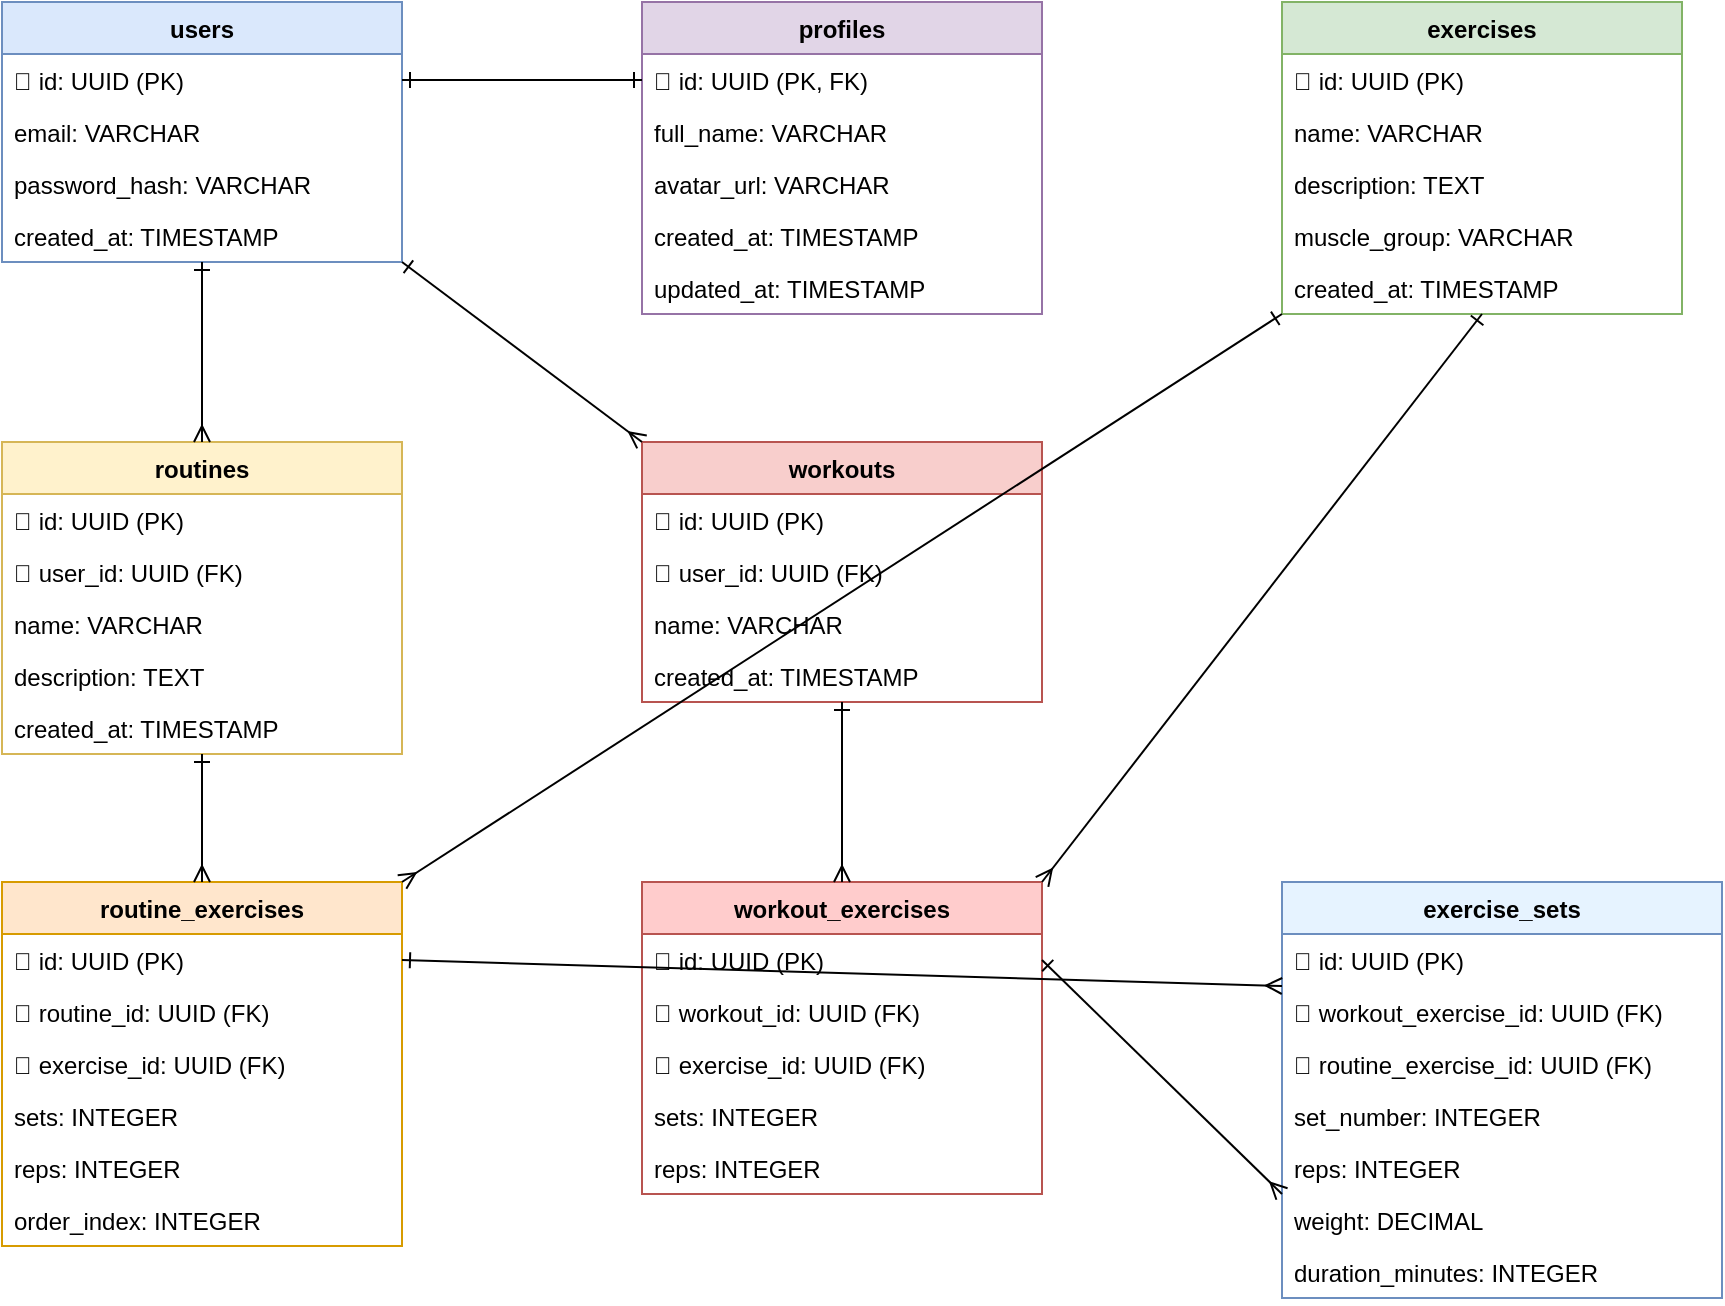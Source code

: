 <mxfile version="21.7.5" type="device">
  <diagram id="database-schema" name="Database Schema">
    <mxGraphModel dx="1422" dy="762" grid="1" gridSize="10" guides="1" tooltips="1" connect="1" arrows="1" fold="1" page="1" pageScale="1" pageWidth="1169" pageHeight="827" math="0" shadow="0">
      <root>
        <mxCell id="0" />
        <mxCell id="1" parent="0" />
        
        <!-- Users Table -->
        <mxCell id="users" value="users" style="swimlane;fontStyle=1;align=center;verticalAlign=top;childLayout=stackLayout;horizontal=1;startSize=26;horizontalStack=0;resizeParent=1;resizeParentMax=0;resizeLast=0;collapsible=1;marginBottom=0;whiteSpace=wrap;html=1;fillColor=#dae8fc;strokeColor=#6c8ebf;" vertex="1" parent="1">
          <mxGeometry x="80" y="80" width="200" height="130" as="geometry" />
        </mxCell>
        <mxCell id="users-id" value="🔑 id: UUID (PK)" style="text;strokeColor=none;fillColor=none;align=left;verticalAlign=top;spacingLeft=4;spacingRight=4;overflow=hidden;rotatable=0;points=[[0,0.5],[1,0.5]];portConstraint=eastwest;whiteSpace=wrap;html=1;" vertex="1" parent="users">
          <mxGeometry y="26" width="200" height="26" as="geometry" />
        </mxCell>
        <mxCell id="users-email" value="email: VARCHAR" style="text;strokeColor=none;fillColor=none;align=left;verticalAlign=top;spacingLeft=4;spacingRight=4;overflow=hidden;rotatable=0;points=[[0,0.5],[1,0.5]];portConstraint=eastwest;whiteSpace=wrap;html=1;" vertex="1" parent="users">
          <mxGeometry y="52" width="200" height="26" as="geometry" />
        </mxCell>
        <mxCell id="users-password" value="password_hash: VARCHAR" style="text;strokeColor=none;fillColor=none;align=left;verticalAlign=top;spacingLeft=4;spacingRight=4;overflow=hidden;rotatable=0;points=[[0,0.5],[1,0.5]];portConstraint=eastwest;whiteSpace=wrap;html=1;" vertex="1" parent="users">
          <mxGeometry y="78" width="200" height="26" as="geometry" />
        </mxCell>
        <mxCell id="users-created" value="created_at: TIMESTAMP" style="text;strokeColor=none;fillColor=none;align=left;verticalAlign=top;spacingLeft=4;spacingRight=4;overflow=hidden;rotatable=0;points=[[0,0.5],[1,0.5]];portConstraint=eastwest;whiteSpace=wrap;html=1;" vertex="1" parent="users">
          <mxGeometry y="104" width="200" height="26" as="geometry" />
        </mxCell>

        <!-- Profiles Table -->
        <mxCell id="profiles" value="profiles" style="swimlane;fontStyle=1;align=center;verticalAlign=top;childLayout=stackLayout;horizontal=1;startSize=26;horizontalStack=0;resizeParent=1;resizeParentMax=0;resizeLast=0;collapsible=1;marginBottom=0;whiteSpace=wrap;html=1;fillColor=#e1d5e7;strokeColor=#9673a6;" vertex="1" parent="1">
          <mxGeometry x="400" y="80" width="200" height="156" as="geometry" />
        </mxCell>
        <mxCell id="profiles-id" value="🔑 id: UUID (PK, FK)" style="text;strokeColor=none;fillColor=none;align=left;verticalAlign=top;spacingLeft=4;spacingRight=4;overflow=hidden;rotatable=0;points=[[0,0.5],[1,0.5]];portConstraint=eastwest;whiteSpace=wrap;html=1;" vertex="1" parent="profiles">
          <mxGeometry y="26" width="200" height="26" as="geometry" />
        </mxCell>
        <mxCell id="profiles-name" value="full_name: VARCHAR" style="text;strokeColor=none;fillColor=none;align=left;verticalAlign=top;spacingLeft=4;spacingRight=4;overflow=hidden;rotatable=0;points=[[0,0.5],[1,0.5]];portConstraint=eastwest;whiteSpace=wrap;html=1;" vertex="1" parent="profiles">
          <mxGeometry y="52" width="200" height="26" as="geometry" />
        </mxCell>
        <mxCell id="profiles-avatar" value="avatar_url: VARCHAR" style="text;strokeColor=none;fillColor=none;align=left;verticalAlign=top;spacingLeft=4;spacingRight=4;overflow=hidden;rotatable=0;points=[[0,0.5],[1,0.5]];portConstraint=eastwest;whiteSpace=wrap;html=1;" vertex="1" parent="profiles">
          <mxGeometry y="78" width="200" height="26" as="geometry" />
        </mxCell>
        <mxCell id="profiles-created" value="created_at: TIMESTAMP" style="text;strokeColor=none;fillColor=none;align=left;verticalAlign=top;spacingLeft=4;spacingRight=4;overflow=hidden;rotatable=0;points=[[0,0.5],[1,0.5]];portConstraint=eastwest;whiteSpace=wrap;html=1;" vertex="1" parent="profiles">
          <mxGeometry y="104" width="200" height="26" as="geometry" />
        </mxCell>
        <mxCell id="profiles-updated" value="updated_at: TIMESTAMP" style="text;strokeColor=none;fillColor=none;align=left;verticalAlign=top;spacingLeft=4;spacingRight=4;overflow=hidden;rotatable=0;points=[[0,0.5],[1,0.5]];portConstraint=eastwest;whiteSpace=wrap;html=1;" vertex="1" parent="profiles">
          <mxGeometry y="130" width="200" height="26" as="geometry" />
        </mxCell>

        <!-- Exercises Table -->
        <mxCell id="exercises" value="exercises" style="swimlane;fontStyle=1;align=center;verticalAlign=top;childLayout=stackLayout;horizontal=1;startSize=26;horizontalStack=0;resizeParent=1;resizeParentMax=0;resizeLast=0;collapsible=1;marginBottom=0;whiteSpace=wrap;html=1;fillColor=#d5e8d4;strokeColor=#82b366;" vertex="1" parent="1">
          <mxGeometry x="720" y="80" width="200" height="156" as="geometry" />
        </mxCell>
        <mxCell id="exercises-id" value="🔑 id: UUID (PK)" style="text;strokeColor=none;fillColor=none;align=left;verticalAlign=top;spacingLeft=4;spacingRight=4;overflow=hidden;rotatable=0;points=[[0,0.5],[1,0.5]];portConstraint=eastwest;whiteSpace=wrap;html=1;" vertex="1" parent="exercises">
          <mxGeometry y="26" width="200" height="26" as="geometry" />
        </mxCell>
        <mxCell id="exercises-name" value="name: VARCHAR" style="text;strokeColor=none;fillColor=none;align=left;verticalAlign=top;spacingLeft=4;spacingRight=4;overflow=hidden;rotatable=0;points=[[0,0.5],[1,0.5]];portConstraint=eastwest;whiteSpace=wrap;html=1;" vertex="1" parent="exercises">
          <mxGeometry y="52" width="200" height="26" as="geometry" />
        </mxCell>
        <mxCell id="exercises-description" value="description: TEXT" style="text;strokeColor=none;fillColor=none;align=left;verticalAlign=top;spacingLeft=4;spacingRight=4;overflow=hidden;rotatable=0;points=[[0,0.5],[1,0.5]];portConstraint=eastwest;whiteSpace=wrap;html=1;" vertex="1" parent="exercises">
          <mxGeometry y="78" width="200" height="26" as="geometry" />
        </mxCell>
        <mxCell id="exercises-muscle" value="muscle_group: VARCHAR" style="text;strokeColor=none;fillColor=none;align=left;verticalAlign=top;spacingLeft=4;spacingRight=4;overflow=hidden;rotatable=0;points=[[0,0.5],[1,0.5]];portConstraint=eastwest;whiteSpace=wrap;html=1;" vertex="1" parent="exercises">
          <mxGeometry y="104" width="200" height="26" as="geometry" />
        </mxCell>
        <mxCell id="exercises-created" value="created_at: TIMESTAMP" style="text;strokeColor=none;fillColor=none;align=left;verticalAlign=top;spacingLeft=4;spacingRight=4;overflow=hidden;rotatable=0;points=[[0,0.5],[1,0.5]];portConstraint=eastwest;whiteSpace=wrap;html=1;" vertex="1" parent="exercises">
          <mxGeometry y="130" width="200" height="26" as="geometry" />
        </mxCell>

        <!-- Routines Table -->
        <mxCell id="routines" value="routines" style="swimlane;fontStyle=1;align=center;verticalAlign=top;childLayout=stackLayout;horizontal=1;startSize=26;horizontalStack=0;resizeParent=1;resizeParentMax=0;resizeLast=0;collapsible=1;marginBottom=0;whiteSpace=wrap;html=1;fillColor=#fff2cc;strokeColor=#d6b656;" vertex="1" parent="1">
          <mxGeometry x="80" y="300" width="200" height="156" as="geometry" />
        </mxCell>
        <mxCell id="routines-id" value="🔑 id: UUID (PK)" style="text;strokeColor=none;fillColor=none;align=left;verticalAlign=top;spacingLeft=4;spacingRight=4;overflow=hidden;rotatable=0;points=[[0,0.5],[1,0.5]];portConstraint=eastwest;whiteSpace=wrap;html=1;" vertex="1" parent="routines">
          <mxGeometry y="26" width="200" height="26" as="geometry" />
        </mxCell>
        <mxCell id="routines-user" value="🔗 user_id: UUID (FK)" style="text;strokeColor=none;fillColor=none;align=left;verticalAlign=top;spacingLeft=4;spacingRight=4;overflow=hidden;rotatable=0;points=[[0,0.5],[1,0.5]];portConstraint=eastwest;whiteSpace=wrap;html=1;" vertex="1" parent="routines">
          <mxGeometry y="52" width="200" height="26" as="geometry" />
        </mxCell>
        <mxCell id="routines-name" value="name: VARCHAR" style="text;strokeColor=none;fillColor=none;align=left;verticalAlign=top;spacingLeft=4;spacingRight=4;overflow=hidden;rotatable=0;points=[[0,0.5],[1,0.5]];portConstraint=eastwest;whiteSpace=wrap;html=1;" vertex="1" parent="routines">
          <mxGeometry y="78" width="200" height="26" as="geometry" />
        </mxCell>
        <mxCell id="routines-description" value="description: TEXT" style="text;strokeColor=none;fillColor=none;align=left;verticalAlign=top;spacingLeft=4;spacingRight=4;overflow=hidden;rotatable=0;points=[[0,0.5],[1,0.5]];portConstraint=eastwest;whiteSpace=wrap;html=1;" vertex="1" parent="routines">
          <mxGeometry y="104" width="200" height="26" as="geometry" />
        </mxCell>
        <mxCell id="routines-created" value="created_at: TIMESTAMP" style="text;strokeColor=none;fillColor=none;align=left;verticalAlign=top;spacingLeft=4;spacingRight=4;overflow=hidden;rotatable=0;points=[[0,0.5],[1,0.5]];portConstraint=eastwest;whiteSpace=wrap;html=1;" vertex="1" parent="routines">
          <mxGeometry y="130" width="200" height="26" as="geometry" />
        </mxCell>

        <!-- Workouts Table -->
        <mxCell id="workouts" value="workouts" style="swimlane;fontStyle=1;align=center;verticalAlign=top;childLayout=stackLayout;horizontal=1;startSize=26;horizontalStack=0;resizeParent=1;resizeParentMax=0;resizeLast=0;collapsible=1;marginBottom=0;whiteSpace=wrap;html=1;fillColor=#f8cecc;strokeColor=#b85450;" vertex="1" parent="1">
          <mxGeometry x="400" y="300" width="200" height="130" as="geometry" />
        </mxCell>
        <mxCell id="workouts-id" value="🔑 id: UUID (PK)" style="text;strokeColor=none;fillColor=none;align=left;verticalAlign=top;spacingLeft=4;spacingRight=4;overflow=hidden;rotatable=0;points=[[0,0.5],[1,0.5]];portConstraint=eastwest;whiteSpace=wrap;html=1;" vertex="1" parent="workouts">
          <mxGeometry y="26" width="200" height="26" as="geometry" />
        </mxCell>
        <mxCell id="workouts-user" value="🔗 user_id: UUID (FK)" style="text;strokeColor=none;fillColor=none;align=left;verticalAlign=top;spacingLeft=4;spacingRight=4;overflow=hidden;rotatable=0;points=[[0,0.5],[1,0.5]];portConstraint=eastwest;whiteSpace=wrap;html=1;" vertex="1" parent="workouts">
          <mxGeometry y="52" width="200" height="26" as="geometry" />
        </mxCell>
        <mxCell id="workouts-name" value="name: VARCHAR" style="text;strokeColor=none;fillColor=none;align=left;verticalAlign=top;spacingLeft=4;spacingRight=4;overflow=hidden;rotatable=0;points=[[0,0.5],[1,0.5]];portConstraint=eastwest;whiteSpace=wrap;html=1;" vertex="1" parent="workouts">
          <mxGeometry y="78" width="200" height="26" as="geometry" />
        </mxCell>
        <mxCell id="workouts-created" value="created_at: TIMESTAMP" style="text;strokeColor=none;fillColor=none;align=left;verticalAlign=top;spacingLeft=4;spacingRight=4;overflow=hidden;rotatable=0;points=[[0,0.5],[1,0.5]];portConstraint=eastwest;whiteSpace=wrap;html=1;" vertex="1" parent="workouts">
          <mxGeometry y="104" width="200" height="26" as="geometry" />
        </mxCell>

        <!-- Routine Exercises Table -->
        <mxCell id="routine-exercises" value="routine_exercises" style="swimlane;fontStyle=1;align=center;verticalAlign=top;childLayout=stackLayout;horizontal=1;startSize=26;horizontalStack=0;resizeParent=1;resizeParentMax=0;resizeLast=0;collapsible=1;marginBottom=0;whiteSpace=wrap;html=1;fillColor=#ffe6cc;strokeColor=#d79b00;" vertex="1" parent="1">
          <mxGeometry x="80" y="520" width="200" height="182" as="geometry" />
        </mxCell>
        <mxCell id="routine-exercises-id" value="🔑 id: UUID (PK)" style="text;strokeColor=none;fillColor=none;align=left;verticalAlign=top;spacingLeft=4;spacingRight=4;overflow=hidden;rotatable=0;points=[[0,0.5],[1,0.5]];portConstraint=eastwest;whiteSpace=wrap;html=1;" vertex="1" parent="routine-exercises">
          <mxGeometry y="26" width="200" height="26" as="geometry" />
        </mxCell>
        <mxCell id="routine-exercises-routine" value="🔗 routine_id: UUID (FK)" style="text;strokeColor=none;fillColor=none;align=left;verticalAlign=top;spacingLeft=4;spacingRight=4;overflow=hidden;rotatable=0;points=[[0,0.5],[1,0.5]];portConstraint=eastwest;whiteSpace=wrap;html=1;" vertex="1" parent="routine-exercises">
          <mxGeometry y="52" width="200" height="26" as="geometry" />
        </mxCell>
        <mxCell id="routine-exercises-exercise" value="🔗 exercise_id: UUID (FK)" style="text;strokeColor=none;fillColor=none;align=left;verticalAlign=top;spacingLeft=4;spacingRight=4;overflow=hidden;rotatable=0;points=[[0,0.5],[1,0.5]];portConstraint=eastwest;whiteSpace=wrap;html=1;" vertex="1" parent="routine-exercises">
          <mxGeometry y="78" width="200" height="26" as="geometry" />
        </mxCell>
        <mxCell id="routine-exercises-sets" value="sets: INTEGER" style="text;strokeColor=none;fillColor=none;align=left;verticalAlign=top;spacingLeft=4;spacingRight=4;overflow=hidden;rotatable=0;points=[[0,0.5],[1,0.5]];portConstraint=eastwest;whiteSpace=wrap;html=1;" vertex="1" parent="routine-exercises">
          <mxGeometry y="104" width="200" height="26" as="geometry" />
        </mxCell>
        <mxCell id="routine-exercises-reps" value="reps: INTEGER" style="text;strokeColor=none;fillColor=none;align=left;verticalAlign=top;spacingLeft=4;spacingRight=4;overflow=hidden;rotatable=0;points=[[0,0.5],[1,0.5]];portConstraint=eastwest;whiteSpace=wrap;html=1;" vertex="1" parent="routine-exercises">
          <mxGeometry y="130" width="200" height="26" as="geometry" />
        </mxCell>
        <mxCell id="routine-exercises-order" value="order_index: INTEGER" style="text;strokeColor=none;fillColor=none;align=left;verticalAlign=top;spacingLeft=4;spacingRight=4;overflow=hidden;rotatable=0;points=[[0,0.5],[1,0.5]];portConstraint=eastwest;whiteSpace=wrap;html=1;" vertex="1" parent="routine-exercises">
          <mxGeometry y="156" width="200" height="26" as="geometry" />
        </mxCell>

        <!-- Workout Exercises Table -->
        <mxCell id="workout-exercises" value="workout_exercises" style="swimlane;fontStyle=1;align=center;verticalAlign=top;childLayout=stackLayout;horizontal=1;startSize=26;horizontalStack=0;resizeParent=1;resizeParentMax=0;resizeLast=0;collapsible=1;marginBottom=0;whiteSpace=wrap;html=1;fillColor=#ffcccc;strokeColor=#b85450;" vertex="1" parent="1">
          <mxGeometry x="400" y="520" width="200" height="156" as="geometry" />
        </mxCell>
        <mxCell id="workout-exercises-id" value="🔑 id: UUID (PK)" style="text;strokeColor=none;fillColor=none;align=left;verticalAlign=top;spacingLeft=4;spacingRight=4;overflow=hidden;rotatable=0;points=[[0,0.5],[1,0.5]];portConstraint=eastwest;whiteSpace=wrap;html=1;" vertex="1" parent="workout-exercises">
          <mxGeometry y="26" width="200" height="26" as="geometry" />
        </mxCell>
        <mxCell id="workout-exercises-workout" value="🔗 workout_id: UUID (FK)" style="text;strokeColor=none;fillColor=none;align=left;verticalAlign=top;spacingLeft=4;spacingRight=4;overflow=hidden;rotatable=0;points=[[0,0.5],[1,0.5]];portConstraint=eastwest;whiteSpace=wrap;html=1;" vertex="1" parent="workout-exercises">
          <mxGeometry y="52" width="200" height="26" as="geometry" />
        </mxCell>
        <mxCell id="workout-exercises-exercise" value="🔗 exercise_id: UUID (FK)" style="text;strokeColor=none;fillColor=none;align=left;verticalAlign=top;spacingLeft=4;spacingRight=4;overflow=hidden;rotatable=0;points=[[0,0.5],[1,0.5]];portConstraint=eastwest;whiteSpace=wrap;html=1;" vertex="1" parent="workout-exercises">
          <mxGeometry y="78" width="200" height="26" as="geometry" />
        </mxCell>
        <mxCell id="workout-exercises-sets" value="sets: INTEGER" style="text;strokeColor=none;fillColor=none;align=left;verticalAlign=top;spacingLeft=4;spacingRight=4;overflow=hidden;rotatable=0;points=[[0,0.5],[1,0.5]];portConstraint=eastwest;whiteSpace=wrap;html=1;" vertex="1" parent="workout-exercises">
          <mxGeometry y="104" width="200" height="26" as="geometry" />
        </mxCell>
        <mxCell id="workout-exercises-reps" value="reps: INTEGER" style="text;strokeColor=none;fillColor=none;align=left;verticalAlign=top;spacingLeft=4;spacingRight=4;overflow=hidden;rotatable=0;points=[[0,0.5],[1,0.5]];portConstraint=eastwest;whiteSpace=wrap;html=1;" vertex="1" parent="workout-exercises">
          <mxGeometry y="130" width="200" height="26" as="geometry" />
        </mxCell>

        <!-- Exercise Sets Table -->
        <mxCell id="exercise-sets" value="exercise_sets" style="swimlane;fontStyle=1;align=center;verticalAlign=top;childLayout=stackLayout;horizontal=1;startSize=26;horizontalStack=0;resizeParent=1;resizeParentMax=0;resizeLast=0;collapsible=1;marginBottom=0;whiteSpace=wrap;html=1;fillColor=#e6f3ff;strokeColor=#6c8ebf;" vertex="1" parent="1">
          <mxGeometry x="720" y="520" width="220" height="208" as="geometry" />
        </mxCell>
        <mxCell id="exercise-sets-id" value="🔑 id: UUID (PK)" style="text;strokeColor=none;fillColor=none;align=left;verticalAlign=top;spacingLeft=4;spacingRight=4;overflow=hidden;rotatable=0;points=[[0,0.5],[1,0.5]];portConstraint=eastwest;whiteSpace=wrap;html=1;" vertex="1" parent="exercise-sets">
          <mxGeometry y="26" width="220" height="26" as="geometry" />
        </mxCell>
        <mxCell id="exercise-sets-workout" value="🔗 workout_exercise_id: UUID (FK)" style="text;strokeColor=none;fillColor=none;align=left;verticalAlign=top;spacingLeft=4;spacingRight=4;overflow=hidden;rotatable=0;points=[[0,0.5],[1,0.5]];portConstraint=eastwest;whiteSpace=wrap;html=1;" vertex="1" parent="exercise-sets">
          <mxGeometry y="52" width="220" height="26" as="geometry" />
        </mxCell>
        <mxCell id="exercise-sets-routine" value="🔗 routine_exercise_id: UUID (FK)" style="text;strokeColor=none;fillColor=none;align=left;verticalAlign=top;spacingLeft=4;spacingRight=4;overflow=hidden;rotatable=0;points=[[0,0.5],[1,0.5]];portConstraint=eastwest;whiteSpace=wrap;html=1;" vertex="1" parent="exercise-sets">
          <mxGeometry y="78" width="220" height="26" as="geometry" />
        </mxCell>
        <mxCell id="exercise-sets-number" value="set_number: INTEGER" style="text;strokeColor=none;fillColor=none;align=left;verticalAlign=top;spacingLeft=4;spacingRight=4;overflow=hidden;rotatable=0;points=[[0,0.5],[1,0.5]];portConstraint=eastwest;whiteSpace=wrap;html=1;" vertex="1" parent="exercise-sets">
          <mxGeometry y="104" width="220" height="26" as="geometry" />
        </mxCell>
        <mxCell id="exercise-sets-reps" value="reps: INTEGER" style="text;strokeColor=none;fillColor=none;align=left;verticalAlign=top;spacingLeft=4;spacingRight=4;overflow=hidden;rotatable=0;points=[[0,0.5],[1,0.5]];portConstraint=eastwest;whiteSpace=wrap;html=1;" vertex="1" parent="exercise-sets">
          <mxGeometry y="130" width="220" height="26" as="geometry" />
        </mxCell>
        <mxCell id="exercise-sets-weight" value="weight: DECIMAL" style="text;strokeColor=none;fillColor=none;align=left;verticalAlign=top;spacingLeft=4;spacingRight=4;overflow=hidden;rotatable=0;points=[[0,0.5],[1,0.5]];portConstraint=eastwest;whiteSpace=wrap;html=1;" vertex="1" parent="exercise-sets">
          <mxGeometry y="156" width="220" height="26" as="geometry" />
        </mxCell>
        <mxCell id="exercise-sets-duration" value="duration_minutes: INTEGER" style="text;strokeColor=none;fillColor=none;align=left;verticalAlign=top;spacingLeft=4;spacingRight=4;overflow=hidden;rotatable=0;points=[[0,0.5],[1,0.5]];portConstraint=eastwest;whiteSpace=wrap;html=1;" vertex="1" parent="exercise-sets">
          <mxGeometry y="182" width="220" height="26" as="geometry" />
        </mxCell>

        <!-- Relationships -->
        <!-- Users to Profiles (1:1) -->
        <mxCell id="rel-users-profiles" value="" style="endArrow=none;html=1;rounded=0;exitX=1;exitY=0.5;exitDx=0;exitDy=0;entryX=0;entryY=0.5;entryDx=0;entryDy=0;startArrow=ERone;startFill=0;endArrow=ERone;endFill=0;" edge="1" parent="1" source="users-id" target="profiles-id">
          <mxGeometry relative="1" as="geometry" />
        </mxCell>

        <!-- Users to Routines (1:N) -->
        <mxCell id="rel-users-routines" value="" style="endArrow=none;html=1;rounded=0;exitX=0.5;exitY=1;exitDx=0;exitDy=0;entryX=0.5;entryY=0;entryDx=0;entryDy=0;startArrow=ERone;startFill=0;endArrow=ERmany;endFill=0;" edge="1" parent="1" source="users" target="routines">
          <mxGeometry relative="1" as="geometry" />
        </mxCell>

        <!-- Users to Workouts (1:N) -->
        <mxCell id="rel-users-workouts" value="" style="endArrow=none;html=1;rounded=0;exitX=1;exitY=1;exitDx=0;exitDy=0;entryX=0;entryY=0;entryDx=0;entryDy=0;startArrow=ERone;startFill=0;endArrow=ERmany;endFill=0;" edge="1" parent="1" source="users" target="workouts">
          <mxGeometry relative="1" as="geometry" />
        </mxCell>

        <!-- Routines to Routine Exercises (1:N) -->
        <mxCell id="rel-routines-routine-exercises" value="" style="endArrow=none;html=1;rounded=0;exitX=0.5;exitY=1;exitDx=0;exitDy=0;entryX=0.5;entryY=0;entryDx=0;entryDy=0;startArrow=ERone;startFill=0;endArrow=ERmany;endFill=0;" edge="1" parent="1" source="routines" target="routine-exercises">
          <mxGeometry relative="1" as="geometry" />
        </mxCell>

        <!-- Workouts to Workout Exercises (1:N) -->
        <mxCell id="rel-workouts-workout-exercises" value="" style="endArrow=none;html=1;rounded=0;exitX=0.5;exitY=1;exitDx=0;exitDy=0;entryX=0.5;entryY=0;entryDx=0;entryDy=0;startArrow=ERone;startFill=0;endArrow=ERmany;endFill=0;" edge="1" parent="1" source="workouts" target="workout-exercises">
          <mxGeometry relative="1" as="geometry" />
        </mxCell>

        <!-- Exercises to Routine Exercises (1:N) -->
        <mxCell id="rel-exercises-routine-exercises" value="" style="endArrow=none;html=1;rounded=0;exitX=0;exitY=1;exitDx=0;exitDy=0;entryX=1;entryY=0;entryDx=0;entryDy=0;startArrow=ERone;startFill=0;endArrow=ERmany;endFill=0;" edge="1" parent="1" source="exercises" target="routine-exercises">
          <mxGeometry relative="1" as="geometry" />
        </mxCell>

        <!-- Exercises to Workout Exercises (1:N) -->
        <mxCell id="rel-exercises-workout-exercises" value="" style="endArrow=none;html=1;rounded=0;exitX=0.5;exitY=1;exitDx=0;exitDy=0;entryX=1;entryY=0;entryDx=0;entryDy=0;startArrow=ERone;startFill=0;endArrow=ERmany;endFill=0;" edge="1" parent="1" source="exercises" target="workout-exercises">
          <mxGeometry relative="1" as="geometry" />
        </mxCell>

        <!-- Routine Exercises to Exercise Sets (1:N) -->
        <mxCell id="rel-routine-exercises-sets" value="" style="endArrow=none;html=1;rounded=0;exitX=1;exitY=0.5;exitDx=0;exitDy=0;entryX=0;entryY=0.25;entryDx=0;entryDy=0;startArrow=ERone;startFill=0;endArrow=ERmany;endFill=0;" edge="1" parent="1" source="routine-exercises-id" target="exercise-sets">
          <mxGeometry relative="1" as="geometry" />
        </mxCell>

        <!-- Workout Exercises to Exercise Sets (1:N) -->
        <mxCell id="rel-workout-exercises-sets" value="" style="endArrow=none;html=1;rounded=0;exitX=1;exitY=0.5;exitDx=0;exitDy=0;entryX=0;entryY=0.75;entryDx=0;entryDy=0;startArrow=ERone;startFill=0;endArrow=ERmany;endFill=0;" edge="1" parent="1" source="workout-exercises-id" target="exercise-sets">
          <mxGeometry relative="1" as="geometry" />
        </mxCell>

      </root>
    </mxGraphModel>
  </diagram>
</mxfile> 